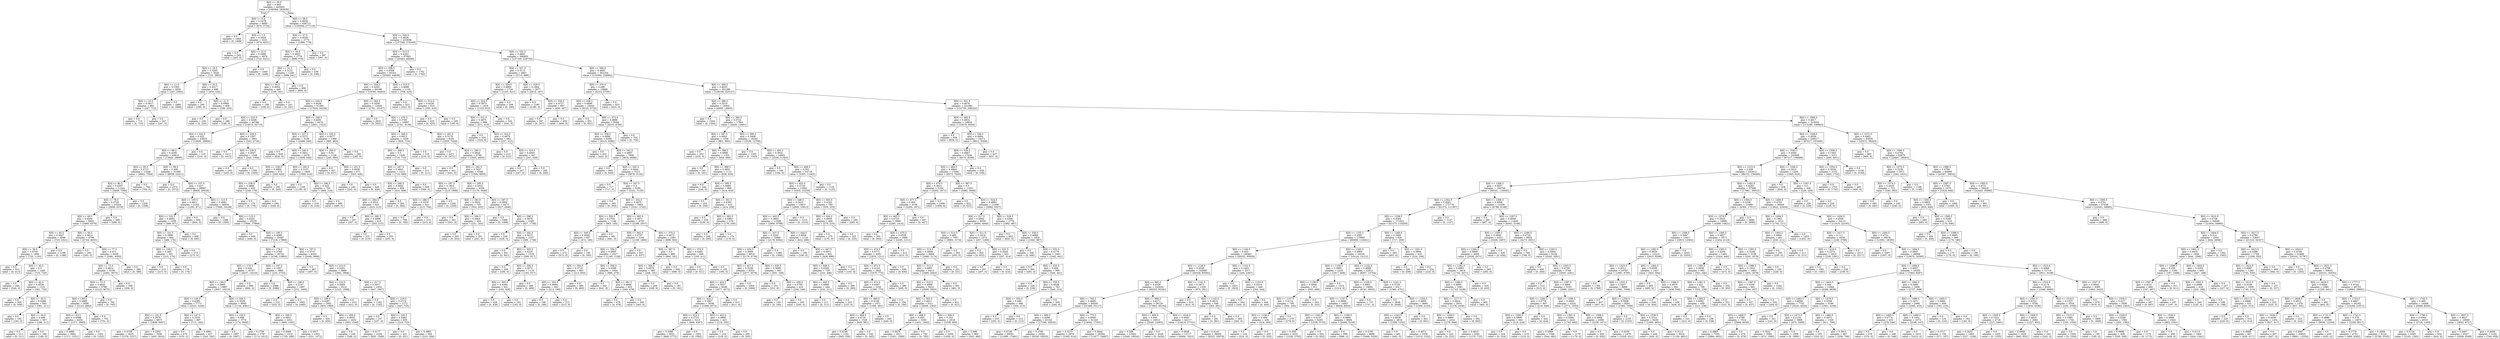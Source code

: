 digraph Tree {
node [shape=box] ;
0 [label="X[0] <= 29.5\ngini = 0.462\nsamples = 443403\nvalue = [160564, 282839]"] ;
1 [label="X[0] <= 6.5\ngini = 0.2479\nsamples = 6690\nvalue = [970, 5720]"] ;
0 -> 1 [labeldistance=2.5, labelangle=45, headlabel="True"] ;
2 [label="gini = 0.0\nsamples = 1469\nvalue = [0, 1469]"] ;
1 -> 2 ;
3 [label="X[0] <= 7.5\ngini = 0.3025\nsamples = 5221\nvalue = [970, 4251]"] ;
1 -> 3 ;
4 [label="gini = 0.0\nsamples = 245\nvalue = [245, 0]"] ;
3 -> 4 ;
5 [label="X[0] <= 22.5\ngini = 0.2489\nsamples = 4976\nvalue = [725, 4251]"] ;
3 -> 5 ;
6 [label="X[0] <= 19.5\ngini = 0.3265\nsamples = 3528\nvalue = [725, 2803]"] ;
5 -> 6 ;
7 [label="X[0] <= 11.5\ngini = 0.1593\nsamples = 2830\nvalue = [247, 2583]"] ;
6 -> 7 ;
8 [label="X[0] <= 10.5\ngini = 0.3817\nsamples = 962\nvalue = [247, 715]"] ;
7 -> 8 ;
9 [label="gini = 0.0\nsamples = 715\nvalue = [0, 715]"] ;
8 -> 9 ;
10 [label="gini = 0.0\nsamples = 247\nvalue = [247, 0]"] ;
8 -> 10 ;
11 [label="gini = 0.0\nsamples = 1868\nvalue = [0, 1868]"] ;
7 -> 11 ;
12 [label="X[0] <= 20.5\ngini = 0.4317\nsamples = 698\nvalue = [478, 220]"] ;
6 -> 12 ;
13 [label="gini = 0.0\nsamples = 290\nvalue = [290, 0]"] ;
12 -> 13 ;
14 [label="X[0] <= 21.5\ngini = 0.4969\nsamples = 408\nvalue = [188, 220]"] ;
12 -> 14 ;
15 [label="gini = 0.0\nsamples = 220\nvalue = [0, 220]"] ;
14 -> 15 ;
16 [label="gini = 0.0\nsamples = 188\nvalue = [188, 0]"] ;
14 -> 16 ;
17 [label="gini = 0.0\nsamples = 1448\nvalue = [0, 1448]"] ;
5 -> 17 ;
18 [label="X[0] <= 38.5\ngini = 0.4638\nsamples = 436713\nvalue = [159594, 277119]"] ;
0 -> 18 [labeldistance=2.5, labelangle=-45, headlabel="False"] ;
19 [label="X[0] <= 37.5\ngini = 0.4038\nsamples = 2775\nvalue = [1996, 779]"] ;
18 -> 19 ;
20 [label="X[0] <= 35.5\ngini = 0.4923\nsamples = 1778\nvalue = [999, 779]"] ;
19 -> 20 ;
21 [label="X[0] <= 31.5\ngini = 0.3132\nsamples = 1240\nvalue = [999, 241]"] ;
20 -> 21 ;
22 [label="X[0] <= 30.5\ngini = 0.4954\nsamples = 440\nvalue = [199, 241]"] ;
21 -> 22 ;
23 [label="gini = 0.0\nsamples = 199\nvalue = [199, 0]"] ;
22 -> 23 ;
24 [label="gini = 0.0\nsamples = 241\nvalue = [0, 241]"] ;
22 -> 24 ;
25 [label="gini = 0.0\nsamples = 800\nvalue = [800, 0]"] ;
21 -> 25 ;
26 [label="gini = 0.0\nsamples = 538\nvalue = [0, 538]"] ;
20 -> 26 ;
27 [label="gini = 0.0\nsamples = 997\nvalue = [997, 0]"] ;
19 -> 27 ;
28 [label="X[0] <= 320.5\ngini = 0.4626\nsamples = 433938\nvalue = [157598, 276340]"] ;
18 -> 28 ;
29 [label="X[0] <= 313.5\ngini = 0.4243\nsamples = 67083\nvalue = [20493, 46590]"] ;
28 -> 29 ;
30 [label="X[0] <= 308.5\ngini = 0.4306\nsamples = 65321\nvalue = [20493, 44828]"] ;
29 -> 30 ;
31 [label="X[0] <= 254.5\ngini = 0.4265\nsamples = 64188\nvalue = [19785, 44403]"] ;
30 -> 31 ;
32 [label="X[0] <= 234.5\ngini = 0.4436\nsamples = 51260\nvalue = [17024, 34236]"] ;
31 -> 32 ;
33 [label="X[0] <= 223.5\ngini = 0.4206\nsamples = 46786\nvalue = [14073, 32713]"] ;
32 -> 33 ;
34 [label="X[0] <= 222.5\ngini = 0.432\nsamples = 43825\nvalue = [13830, 29995]"] ;
33 -> 34 ;
35 [label="X[0] <= 88.5\ngini = 0.4295\nsamples = 43615\nvalue = [13620, 29995]"] ;
34 -> 35 ;
36 [label="X[0] <= 85.5\ngini = 0.4715\nsamples = 12246\nvalue = [4662, 7584]"] ;
35 -> 36 ;
37 [label="X[0] <= 80.5\ngini = 0.4507\nsamples = 11542\nvalue = [3958, 7584]"] ;
36 -> 37 ;
38 [label="X[0] <= 78.5\ngini = 0.4726\nsamples = 10334\nvalue = [3958, 6376]"] ;
37 -> 38 ;
39 [label="X[0] <= 49.5\ngini = 0.4564\nsamples = 9845\nvalue = [3469, 6376]"] ;
38 -> 39 ;
40 [label="X[0] <= 45.5\ngini = 0.3627\nsamples = 3046\nvalue = [725, 2321]"] ;
39 -> 40 ;
41 [label="X[0] <= 39.5\ngini = 0.4759\nsamples = 1858\nvalue = [725, 1133]"] ;
40 -> 41 ;
42 [label="gini = 0.0\nsamples = 413\nvalue = [0, 413]"] ;
41 -> 42 ;
43 [label="X[0] <= 40.5\ngini = 0.5\nsamples = 1445\nvalue = [725, 720]"] ;
41 -> 43 ;
44 [label="gini = 0.0\nsamples = 344\nvalue = [344, 0]"] ;
43 -> 44 ;
45 [label="X[0] <= 42.5\ngini = 0.4526\nsamples = 1101\nvalue = [381, 720]"] ;
43 -> 45 ;
46 [label="gini = 0.0\nsamples = 509\nvalue = [0, 509]"] ;
45 -> 46 ;
47 [label="X[0] <= 43.5\ngini = 0.4588\nsamples = 592\nvalue = [381, 211]"] ;
45 -> 47 ;
48 [label="gini = 0.0\nsamples = 195\nvalue = [195, 0]"] ;
47 -> 48 ;
49 [label="X[0] <= 44.5\ngini = 0.498\nsamples = 397\nvalue = [186, 211]"] ;
47 -> 49 ;
50 [label="gini = 0.0\nsamples = 211\nvalue = [0, 211]"] ;
49 -> 50 ;
51 [label="gini = 0.0\nsamples = 186\nvalue = [186, 0]"] ;
49 -> 51 ;
52 [label="gini = 0.0\nsamples = 1188\nvalue = [0, 1188]"] ;
40 -> 52 ;
53 [label="X[0] <= 50.5\ngini = 0.4814\nsamples = 6799\nvalue = [2744, 4055]"] ;
39 -> 53 ;
54 [label="gini = 0.0\nsamples = 263\nvalue = [263, 0]"] ;
53 -> 54 ;
55 [label="X[0] <= 77.5\ngini = 0.471\nsamples = 6536\nvalue = [2481, 4055]"] ;
53 -> 55 ;
56 [label="X[0] <= 75.5\ngini = 0.4812\nsamples = 6156\nvalue = [2481, 3675]"] ;
55 -> 56 ;
57 [label="X[0] <= 72.5\ngini = 0.4642\nsamples = 5798\nvalue = [2123, 3675]"] ;
56 -> 57 ;
58 [label="X[0] <= 69.5\ngini = 0.4885\nsamples = 5006\nvalue = [2123, 2883]"] ;
57 -> 58 ;
59 [label="X[0] <= 63.5\ngini = 0.4368\nsamples = 4254\nvalue = [1371, 2883]"] ;
58 -> 59 ;
60 [label="gini = 0.4985\nsamples = 2902\nvalue = [1371, 1531]"] ;
59 -> 60 ;
61 [label="gini = 0.0\nsamples = 1352\nvalue = [0, 1352]"] ;
59 -> 61 ;
62 [label="gini = 0.0\nsamples = 752\nvalue = [752, 0]"] ;
58 -> 62 ;
63 [label="gini = 0.0\nsamples = 792\nvalue = [0, 792]"] ;
57 -> 63 ;
64 [label="gini = 0.0\nsamples = 358\nvalue = [358, 0]"] ;
56 -> 64 ;
65 [label="gini = 0.0\nsamples = 380\nvalue = [0, 380]"] ;
55 -> 65 ;
66 [label="gini = 0.0\nsamples = 489\nvalue = [489, 0]"] ;
38 -> 66 ;
67 [label="gini = 0.0\nsamples = 1208\nvalue = [0, 1208]"] ;
37 -> 67 ;
68 [label="gini = 0.0\nsamples = 704\nvalue = [704, 0]"] ;
36 -> 68 ;
69 [label="X[0] <= 99.5\ngini = 0.408\nsamples = 31369\nvalue = [8958, 22411]"] ;
35 -> 69 ;
70 [label="gini = 0.0\nsamples = 2372\nvalue = [0, 2372]"] ;
69 -> 70 ;
71 [label="X[0] <= 107.5\ngini = 0.427\nsamples = 28997\nvalue = [8958, 20039]"] ;
69 -> 71 ;
72 [label="X[0] <= 105.5\ngini = 0.4811\nsamples = 2163\nvalue = [1292, 871]"] ;
71 -> 72 ;
73 [label="X[0] <= 102.5\ngini = 0.4603\nsamples = 1359\nvalue = [488, 871]"] ;
72 -> 73 ;
74 [label="X[0] <= 101.5\ngini = 0.3896\nsamples = 664\nvalue = [488, 176]"] ;
73 -> 74 ;
75 [label="X[0] <= 100.5\ngini = 0.495\nsamples = 391\nvalue = [215, 176]"] ;
74 -> 75 ;
76 [label="gini = 0.0\nsamples = 215\nvalue = [215, 0]"] ;
75 -> 76 ;
77 [label="gini = 0.0\nsamples = 176\nvalue = [0, 176]"] ;
75 -> 77 ;
78 [label="gini = 0.0\nsamples = 273\nvalue = [273, 0]"] ;
74 -> 78 ;
79 [label="gini = 0.0\nsamples = 695\nvalue = [0, 695]"] ;
73 -> 79 ;
80 [label="gini = 0.0\nsamples = 804\nvalue = [804, 0]"] ;
72 -> 80 ;
81 [label="X[0] <= 113.5\ngini = 0.4081\nsamples = 26834\nvalue = [7666, 19168]"] ;
71 -> 81 ;
82 [label="gini = 0.0\nsamples = 1299\nvalue = [0, 1299]"] ;
81 -> 82 ;
83 [label="X[0] <= 115.5\ngini = 0.4202\nsamples = 25535\nvalue = [7666, 17869]"] ;
81 -> 83 ;
84 [label="gini = 0.0\nsamples = 448\nvalue = [448, 0]"] ;
83 -> 84 ;
85 [label="X[0] <= 195.5\ngini = 0.4099\nsamples = 25087\nvalue = [7218, 17869]"] ;
83 -> 85 ;
86 [label="X[0] <= 178.5\ngini = 0.3795\nsamples = 18732\nvalue = [4769, 13963]"] ;
85 -> 86 ;
87 [label="X[0] <= 175.5\ngini = 0.426\nsamples = 14747\nvalue = [4537, 10210]"] ;
86 -> 87 ;
88 [label="X[0] <= 149.5\ngini = 0.3883\nsamples = 13867\nvalue = [3657, 10210]"] ;
87 -> 88 ;
89 [label="X[0] <= 145.5\ngini = 0.4385\nsamples = 7772\nvalue = [2523, 5249]"] ;
88 -> 89 ;
90 [label="X[0] <= 131.5\ngini = 0.3876\nsamples = 6875\nvalue = [1808, 5067]"] ;
89 -> 90 ;
91 [label="gini = 0.4708\nsamples = 3635\nvalue = [1378, 2257]"] ;
90 -> 91 ;
92 [label="gini = 0.2302\nsamples = 3240\nvalue = [430, 2810]"] ;
90 -> 92 ;
93 [label="X[0] <= 147.5\ngini = 0.3235\nsamples = 897\nvalue = [715, 182]"] ;
89 -> 93 ;
94 [label="gini = 0.0\nsamples = 470\nvalue = [470, 0]"] ;
93 -> 94 ;
95 [label="gini = 0.4891\nsamples = 427\nvalue = [245, 182]"] ;
93 -> 95 ;
96 [label="X[0] <= 166.5\ngini = 0.3029\nsamples = 6095\nvalue = [1134, 4961]"] ;
88 -> 96 ;
97 [label="X[0] <= 158.5\ngini = 0.088\nsamples = 3774\nvalue = [174, 3600]"] ;
96 -> 97 ;
98 [label="gini = 0.0\nsamples = 1987\nvalue = [0, 1987]"] ;
97 -> 98 ;
99 [label="gini = 0.1758\nsamples = 1787\nvalue = [174, 1613]"] ;
97 -> 99 ;
100 [label="X[0] <= 169.5\ngini = 0.4851\nsamples = 2321\nvalue = [960, 1361]"] ;
96 -> 100 ;
101 [label="gini = 0.4066\nsamples = 1018\nvalue = [729, 289]"] ;
100 -> 101 ;
102 [label="gini = 0.2917\nsamples = 1303\nvalue = [231, 1072]"] ;
100 -> 102 ;
103 [label="gini = 0.0\nsamples = 880\nvalue = [880, 0]"] ;
87 -> 103 ;
104 [label="X[0] <= 187.5\ngini = 0.1097\nsamples = 3985\nvalue = [232, 3753]"] ;
86 -> 104 ;
105 [label="gini = 0.0\nsamples = 2088\nvalue = [0, 2088]"] ;
104 -> 105 ;
106 [label="X[0] <= 188.5\ngini = 0.2147\nsamples = 1897\nvalue = [232, 1665]"] ;
104 -> 106 ;
107 [label="gini = 0.0\nsamples = 232\nvalue = [232, 0]"] ;
106 -> 107 ;
108 [label="gini = 0.0\nsamples = 1665\nvalue = [0, 1665]"] ;
106 -> 108 ;
109 [label="X[0] <= 197.5\ngini = 0.4737\nsamples = 6355\nvalue = [2449, 3906]"] ;
85 -> 109 ;
110 [label="gini = 0.0\nsamples = 487\nvalue = [487, 0]"] ;
109 -> 110 ;
111 [label="X[0] <= 213.5\ngini = 0.4451\nsamples = 5868\nvalue = [1962, 3906]"] ;
109 -> 111 ;
112 [label="X[0] <= 210.5\ngini = 0.4905\nsamples = 3514\nvalue = [1515, 1999]"] ;
111 -> 112 ;
113 [label="X[0] <= 199.5\ngini = 0.4287\nsamples = 2902\nvalue = [903, 1999]"] ;
112 -> 113 ;
114 [label="gini = 0.0\nsamples = 450\nvalue = [0, 450]"] ;
113 -> 114 ;
115 [label="X[0] <= 200.5\ngini = 0.4653\nsamples = 2452\nvalue = [903, 1549]"] ;
113 -> 115 ;
116 [label="gini = 0.0\nsamples = 248\nvalue = [248, 0]"] ;
115 -> 116 ;
117 [label="gini = 0.4177\nsamples = 2204\nvalue = [655, 1549]"] ;
115 -> 117 ;
118 [label="gini = 0.0\nsamples = 612\nvalue = [612, 0]"] ;
112 -> 118 ;
119 [label="X[0] <= 217.5\ngini = 0.3077\nsamples = 2354\nvalue = [447, 1907]"] ;
111 -> 119 ;
120 [label="gini = 0.0\nsamples = 1182\nvalue = [0, 1182]"] ;
119 -> 120 ;
121 [label="X[0] <= 218.5\ngini = 0.4719\nsamples = 1172\nvalue = [447, 725]"] ;
119 -> 121 ;
122 [label="gini = 0.0\nsamples = 237\nvalue = [237, 0]"] ;
121 -> 122 ;
123 [label="X[0] <= 220.5\ngini = 0.3483\nsamples = 935\nvalue = [210, 725]"] ;
121 -> 123 ;
124 [label="gini = 0.0\nsamples = 431\nvalue = [0, 431]"] ;
123 -> 124 ;
125 [label="gini = 0.4861\nsamples = 504\nvalue = [210, 294]"] ;
123 -> 125 ;
126 [label="gini = 0.0\nsamples = 210\nvalue = [210, 0]"] ;
34 -> 126 ;
127 [label="X[0] <= 229.5\ngini = 0.1507\nsamples = 2961\nvalue = [243, 2718]"] ;
33 -> 127 ;
128 [label="gini = 0.0\nsamples = 1413\nvalue = [0, 1413]"] ;
127 -> 128 ;
129 [label="X[0] <= 230.5\ngini = 0.2647\nsamples = 1548\nvalue = [243, 1305]"] ;
127 -> 129 ;
130 [label="gini = 0.0\nsamples = 243\nvalue = [243, 0]"] ;
129 -> 130 ;
131 [label="gini = 0.0\nsamples = 1305\nvalue = [0, 1305]"] ;
129 -> 131 ;
132 [label="X[0] <= 248.5\ngini = 0.4491\nsamples = 4474\nvalue = [2951, 1523]"] ;
32 -> 132 ;
133 [label="X[0] <= 237.5\ngini = 0.3272\nsamples = 3106\nvalue = [2466, 640]"] ;
132 -> 133 ;
134 [label="gini = 0.0\nsamples = 628\nvalue = [628, 0]"] ;
133 -> 134 ;
135 [label="X[0] <= 240.5\ngini = 0.3831\nsamples = 2478\nvalue = [1838, 640]"] ;
133 -> 135 ;
136 [label="X[0] <= 239.5\ngini = 0.4662\nsamples = 673\nvalue = [249, 424]"] ;
135 -> 136 ;
137 [label="X[0] <= 238.5\ngini = 0.4866\nsamples = 428\nvalue = [249, 179]"] ;
136 -> 137 ;
138 [label="gini = 0.0\nsamples = 179\nvalue = [0, 179]"] ;
137 -> 138 ;
139 [label="gini = 0.0\nsamples = 249\nvalue = [249, 0]"] ;
137 -> 139 ;
140 [label="gini = 0.0\nsamples = 245\nvalue = [0, 245]"] ;
136 -> 140 ;
141 [label="X[0] <= 245.5\ngini = 0.2107\nsamples = 1805\nvalue = [1589, 216]"] ;
135 -> 141 ;
142 [label="gini = 0.0\nsamples = 1100\nvalue = [1100, 0]"] ;
141 -> 142 ;
143 [label="X[0] <= 246.5\ngini = 0.425\nsamples = 705\nvalue = [489, 216]"] ;
141 -> 143 ;
144 [label="gini = 0.0\nsamples = 216\nvalue = [0, 216]"] ;
143 -> 144 ;
145 [label="gini = 0.0\nsamples = 489\nvalue = [489, 0]"] ;
143 -> 145 ;
146 [label="X[0] <= 253.5\ngini = 0.4577\nsamples = 1368\nvalue = [485, 883]"] ;
132 -> 146 ;
147 [label="X[0] <= 250.5\ngini = 0.34\nsamples = 1128\nvalue = [245, 883]"] ;
146 -> 147 ;
148 [label="gini = 0.0\nsamples = 457\nvalue = [0, 457]"] ;
147 -> 148 ;
149 [label="X[0] <= 251.5\ngini = 0.4636\nsamples = 671\nvalue = [245, 426]"] ;
147 -> 149 ;
150 [label="gini = 0.0\nsamples = 245\nvalue = [245, 0]"] ;
149 -> 150 ;
151 [label="gini = 0.0\nsamples = 426\nvalue = [0, 426]"] ;
149 -> 151 ;
152 [label="gini = 0.0\nsamples = 240\nvalue = [240, 0]"] ;
146 -> 152 ;
153 [label="X[0] <= 263.5\ngini = 0.3359\nsamples = 12928\nvalue = [2761, 10167]"] ;
31 -> 153 ;
154 [label="gini = 0.0\nsamples = 2031\nvalue = [0, 2031]"] ;
153 -> 154 ;
155 [label="X[0] <= 270.5\ngini = 0.3783\nsamples = 10897\nvalue = [2761, 8136]"] ;
153 -> 155 ;
156 [label="X[0] <= 269.5\ngini = 0.4913\nsamples = 1636\nvalue = [926, 710]"] ;
155 -> 156 ;
157 [label="X[0] <= 268.5\ngini = 0.5\nsamples = 1426\nvalue = [716, 710]"] ;
156 -> 157 ;
158 [label="X[0] <= 267.5\ngini = 0.4841\nsamples = 1215\nvalue = [716, 499]"] ;
157 -> 158 ;
159 [label="X[0] <= 266.5\ngini = 0.4952\nsamples = 909\nvalue = [410, 499]"] ;
158 -> 159 ;
160 [label="X[0] <= 264.5\ngini = 0.4513\nsamples = 625\nvalue = [410, 215]"] ;
159 -> 160 ;
161 [label="gini = 0.0\nsamples = 207\nvalue = [207, 0]"] ;
160 -> 161 ;
162 [label="X[0] <= 265.5\ngini = 0.4996\nsamples = 418\nvalue = [203, 215]"] ;
160 -> 162 ;
163 [label="gini = 0.0\nsamples = 215\nvalue = [0, 215]"] ;
162 -> 163 ;
164 [label="gini = 0.0\nsamples = 203\nvalue = [203, 0]"] ;
162 -> 164 ;
165 [label="gini = 0.0\nsamples = 284\nvalue = [0, 284]"] ;
159 -> 165 ;
166 [label="gini = 0.0\nsamples = 306\nvalue = [306, 0]"] ;
158 -> 166 ;
167 [label="gini = 0.0\nsamples = 211\nvalue = [0, 211]"] ;
157 -> 167 ;
168 [label="gini = 0.0\nsamples = 210\nvalue = [210, 0]"] ;
156 -> 168 ;
169 [label="X[0] <= 281.5\ngini = 0.3178\nsamples = 9261\nvalue = [1835, 7426]"] ;
155 -> 169 ;
170 [label="gini = 0.0\nsamples = 2471\nvalue = [0, 2471]"] ;
169 -> 170 ;
171 [label="X[0] <= 283.5\ngini = 0.3944\nsamples = 6790\nvalue = [1835, 4955]"] ;
169 -> 171 ;
172 [label="gini = 0.0\nsamples = 441\nvalue = [441, 0]"] ;
171 -> 172 ;
173 [label="X[0] <= 292.5\ngini = 0.3427\nsamples = 6349\nvalue = [1394, 4955]"] ;
171 -> 173 ;
174 [label="X[0] <= 287.5\ngini = 0.1822\nsamples = 2121\nvalue = [215, 1906]"] ;
173 -> 174 ;
175 [label="X[0] <= 286.5\ngini = 0.3579\nsamples = 921\nvalue = [215, 706]"] ;
174 -> 175 ;
176 [label="gini = 0.0\nsamples = 706\nvalue = [0, 706]"] ;
175 -> 176 ;
177 [label="gini = 0.0\nsamples = 215\nvalue = [215, 0]"] ;
175 -> 177 ;
178 [label="gini = 0.0\nsamples = 1200\nvalue = [0, 1200]"] ;
174 -> 178 ;
179 [label="X[0] <= 295.5\ngini = 0.4022\nsamples = 4228\nvalue = [1179, 3049]"] ;
173 -> 179 ;
180 [label="X[0] <= 293.5\ngini = 0.3932\nsamples = 755\nvalue = [552, 203]"] ;
179 -> 180 ;
181 [label="gini = 0.0\nsamples = 301\nvalue = [301, 0]"] ;
180 -> 181 ;
182 [label="X[0] <= 294.5\ngini = 0.4944\nsamples = 454\nvalue = [251, 203]"] ;
180 -> 182 ;
183 [label="gini = 0.0\nsamples = 203\nvalue = [0, 203]"] ;
182 -> 183 ;
184 [label="gini = 0.0\nsamples = 251\nvalue = [251, 0]"] ;
182 -> 184 ;
185 [label="X[0] <= 297.5\ngini = 0.2959\nsamples = 3473\nvalue = [627, 2846]"] ;
179 -> 185 ;
186 [label="gini = 0.0\nsamples = 1088\nvalue = [0, 1088]"] ;
185 -> 186 ;
187 [label="X[0] <= 298.5\ngini = 0.3876\nsamples = 2385\nvalue = [627, 1758]"] ;
185 -> 187 ;
188 [label="gini = 0.0\nsamples = 228\nvalue = [228, 0]"] ;
187 -> 188 ;
189 [label="X[0] <= 302.5\ngini = 0.3015\nsamples = 2157\nvalue = [399, 1758]"] ;
187 -> 189 ;
190 [label="gini = 0.0\nsamples = 841\nvalue = [0, 841]"] ;
189 -> 190 ;
191 [label="X[0] <= 303.5\ngini = 0.4225\nsamples = 1316\nvalue = [399, 917]"] ;
189 -> 191 ;
192 [label="gini = 0.0\nsamples = 206\nvalue = [206, 0]"] ;
191 -> 192 ;
193 [label="X[0] <= 306.5\ngini = 0.2873\nsamples = 1110\nvalue = [193, 917]"] ;
191 -> 193 ;
194 [label="X[0] <= 305.5\ngini = 0.4284\nsamples = 621\nvalue = [193, 428]"] ;
193 -> 194 ;
195 [label="gini = 0.0\nsamples = 428\nvalue = [0, 428]"] ;
194 -> 195 ;
196 [label="gini = 0.0\nsamples = 193\nvalue = [193, 0]"] ;
194 -> 196 ;
197 [label="gini = 0.0\nsamples = 489\nvalue = [0, 489]"] ;
193 -> 197 ;
198 [label="X[0] <= 310.5\ngini = 0.4688\nsamples = 1133\nvalue = [708, 425]"] ;
30 -> 198 ;
199 [label="gini = 0.0\nsamples = 523\nvalue = [523, 0]"] ;
198 -> 199 ;
200 [label="X[0] <= 312.5\ngini = 0.4226\nsamples = 610\nvalue = [185, 425]"] ;
198 -> 200 ;
201 [label="gini = 0.0\nsamples = 425\nvalue = [0, 425]"] ;
200 -> 201 ;
202 [label="gini = 0.0\nsamples = 185\nvalue = [185, 0]"] ;
200 -> 202 ;
203 [label="gini = 0.0\nsamples = 1762\nvalue = [0, 1762]"] ;
29 -> 203 ;
204 [label="X[0] <= 332.5\ngini = 0.4681\nsamples = 366855\nvalue = [137105, 229750]"] ;
28 -> 204 ;
205 [label="X[0] <= 327.5\ngini = 0.3115\nsamples = 4601\nvalue = [3713, 888]"] ;
204 -> 205 ;
206 [label="X[0] <= 326.5\ngini = 0.4609\nsamples = 1724\nvalue = [1103, 621]"] ;
205 -> 206 ;
207 [label="X[0] <= 324.5\ngini = 0.3973\nsamples = 1518\nvalue = [1103, 415]"] ;
206 -> 207 ;
208 [label="X[0] <= 321.5\ngini = 0.4875\nsamples = 986\nvalue = [571, 415]"] ;
207 -> 208 ;
209 [label="gini = 0.0\nsamples = 324\nvalue = [324, 0]"] ;
208 -> 209 ;
210 [label="X[0] <= 322.5\ngini = 0.4678\nsamples = 662\nvalue = [247, 415]"] ;
208 -> 210 ;
211 [label="gini = 0.0\nsamples = 215\nvalue = [0, 215]"] ;
210 -> 211 ;
212 [label="X[0] <= 323.5\ngini = 0.4945\nsamples = 447\nvalue = [247, 200]"] ;
210 -> 212 ;
213 [label="gini = 0.0\nsamples = 247\nvalue = [247, 0]"] ;
212 -> 213 ;
214 [label="gini = 0.0\nsamples = 200\nvalue = [0, 200]"] ;
212 -> 214 ;
215 [label="gini = 0.0\nsamples = 532\nvalue = [532, 0]"] ;
207 -> 215 ;
216 [label="gini = 0.0\nsamples = 206\nvalue = [0, 206]"] ;
206 -> 216 ;
217 [label="X[0] <= 329.5\ngini = 0.1684\nsamples = 2877\nvalue = [2610, 267]"] ;
205 -> 217 ;
218 [label="gini = 0.0\nsamples = 2180\nvalue = [2180, 0]"] ;
217 -> 218 ;
219 [label="X[0] <= 330.5\ngini = 0.4727\nsamples = 697\nvalue = [430, 267]"] ;
217 -> 219 ;
220 [label="gini = 0.0\nsamples = 267\nvalue = [0, 267]"] ;
219 -> 220 ;
221 [label="gini = 0.0\nsamples = 430\nvalue = [430, 0]"] ;
219 -> 221 ;
222 [label="X[0] <= 380.5\ngini = 0.4653\nsamples = 362254\nvalue = [133392, 228862]"] ;
204 -> 222 ;
223 [label="X[0] <= 376.5\ngini = 0.499\nsamples = 10968\nvalue = [5233, 5735]"] ;
222 -> 223 ;
224 [label="X[0] <= 336.5\ngini = 0.4899\nsamples = 10045\nvalue = [4310, 5735]"] ;
223 -> 224 ;
225 [label="gini = 0.0\nsamples = 951\nvalue = [0, 951]"] ;
224 -> 225 ;
226 [label="X[0] <= 373.5\ngini = 0.4986\nsamples = 9094\nvalue = [4310, 4784]"] ;
224 -> 226 ;
227 [label="X[0] <= 338.5\ngini = 0.4996\nsamples = 8390\nvalue = [4310, 4080]"] ;
226 -> 227 ;
228 [label="gini = 0.0\nsamples = 432\nvalue = [432, 0]"] ;
227 -> 228 ;
229 [label="X[0] <= 342.5\ngini = 0.4997\nsamples = 7958\nvalue = [3878, 4080]"] ;
227 -> 229 ;
230 [label="gini = 0.0\nsamples = 945\nvalue = [0, 945]"] ;
229 -> 230 ;
231 [label="X[0] <= 345.5\ngini = 0.4944\nsamples = 7013\nvalue = [3878, 3135]"] ;
229 -> 231 ;
232 [label="gini = 0.0\nsamples = 717\nvalue = [717, 0]"] ;
231 -> 232 ;
233 [label="X[0] <= 347.5\ngini = 0.5\nsamples = 6296\nvalue = [3161, 3135]"] ;
231 -> 233 ;
234 [label="gini = 0.0\nsamples = 393\nvalue = [0, 393]"] ;
233 -> 234 ;
235 [label="X[0] <= 352.5\ngini = 0.4975\nsamples = 5903\nvalue = [3161, 2742]"] ;
233 -> 235 ;
236 [label="X[0] <= 350.5\ngini = 0.2704\nsamples = 1148\nvalue = [963, 185]"] ;
235 -> 236 ;
237 [label="X[0] <= 349.5\ngini = 0.4046\nsamples = 657\nvalue = [472, 185]"] ;
236 -> 237 ;
238 [label="gini = 0.0\nsamples = 472\nvalue = [472, 0]"] ;
237 -> 238 ;
239 [label="gini = 0.0\nsamples = 185\nvalue = [0, 185]"] ;
237 -> 239 ;
240 [label="gini = 0.0\nsamples = 491\nvalue = [491, 0]"] ;
236 -> 240 ;
241 [label="X[0] <= 365.5\ngini = 0.4971\nsamples = 4755\nvalue = [2198, 2557]"] ;
235 -> 241 ;
242 [label="X[0] <= 362.5\ngini = 0.4707\nsamples = 3164\nvalue = [1199, 1965]"] ;
241 -> 242 ;
243 [label="X[0] <= 356.5\ngini = 0.4995\nsamples = 2327\nvalue = [1199, 1128]"] ;
242 -> 243 ;
244 [label="X[0] <= 354.5\ngini = 0.3718\nsamples = 863\nvalue = [213, 650]"] ;
243 -> 244 ;
245 [label="X[0] <= 353.5\ngini = 0.4984\nsamples = 403\nvalue = [213, 190]"] ;
244 -> 245 ;
246 [label="gini = 0.0\nsamples = 190\nvalue = [0, 190]"] ;
245 -> 246 ;
247 [label="gini = 0.0\nsamples = 213\nvalue = [213, 0]"] ;
245 -> 247 ;
248 [label="gini = 0.0\nsamples = 460\nvalue = [0, 460]"] ;
244 -> 248 ;
249 [label="X[0] <= 359.5\ngini = 0.4398\nsamples = 1464\nvalue = [986, 478]"] ;
243 -> 249 ;
250 [label="gini = 0.0\nsamples = 641\nvalue = [641, 0]"] ;
249 -> 250 ;
251 [label="X[0] <= 361.5\ngini = 0.4869\nsamples = 823\nvalue = [345, 478]"] ;
249 -> 251 ;
252 [label="gini = 0.0\nsamples = 478\nvalue = [0, 478]"] ;
251 -> 252 ;
253 [label="gini = 0.0\nsamples = 345\nvalue = [345, 0]"] ;
251 -> 253 ;
254 [label="gini = 0.0\nsamples = 837\nvalue = [0, 837]"] ;
242 -> 254 ;
255 [label="X[0] <= 370.5\ngini = 0.4673\nsamples = 1591\nvalue = [999, 592]"] ;
241 -> 255 ;
256 [label="X[0] <= 367.5\ngini = 0.3\nsamples = 985\nvalue = [804, 181]"] ;
255 -> 256 ;
257 [label="X[0] <= 366.5\ngini = 0.4976\nsamples = 389\nvalue = [208, 181]"] ;
256 -> 257 ;
258 [label="gini = 0.0\nsamples = 208\nvalue = [208, 0]"] ;
257 -> 258 ;
259 [label="gini = 0.0\nsamples = 181\nvalue = [0, 181]"] ;
257 -> 259 ;
260 [label="gini = 0.0\nsamples = 596\nvalue = [596, 0]"] ;
256 -> 260 ;
261 [label="X[0] <= 372.5\ngini = 0.4365\nsamples = 606\nvalue = [195, 411]"] ;
255 -> 261 ;
262 [label="gini = 0.0\nsamples = 411\nvalue = [0, 411]"] ;
261 -> 262 ;
263 [label="gini = 0.0\nsamples = 195\nvalue = [195, 0]"] ;
261 -> 263 ;
264 [label="gini = 0.0\nsamples = 704\nvalue = [0, 704]"] ;
226 -> 264 ;
265 [label="gini = 0.0\nsamples = 923\nvalue = [923, 0]"] ;
223 -> 265 ;
266 [label="X[0] <= 460.5\ngini = 0.4635\nsamples = 351286\nvalue = [128159, 223127]"] ;
222 -> 266 ;
267 [label="X[0] <= 386.5\ngini = 0.3519\nsamples = 19305\nvalue = [4400, 14905]"] ;
266 -> 267 ;
268 [label="gini = 0.0\nsamples = 1504\nvalue = [0, 1504]"] ;
267 -> 268 ;
269 [label="X[0] <= 393.5\ngini = 0.3722\nsamples = 17801\nvalue = [4400, 13401]"] ;
267 -> 269 ;
270 [label="X[0] <= 387.5\ngini = 0.4943\nsamples = 1556\nvalue = [861, 695]"] ;
269 -> 270 ;
271 [label="gini = 0.0\nsamples = 203\nvalue = [203, 0]"] ;
270 -> 271 ;
272 [label="X[0] <= 388.5\ngini = 0.4996\nsamples = 1353\nvalue = [658, 695]"] ;
270 -> 272 ;
273 [label="gini = 0.0\nsamples = 241\nvalue = [0, 241]"] ;
272 -> 273 ;
274 [label="X[0] <= 389.5\ngini = 0.4832\nsamples = 1112\nvalue = [658, 454]"] ;
272 -> 274 ;
275 [label="gini = 0.0\nsamples = 244\nvalue = [244, 0]"] ;
274 -> 275 ;
276 [label="X[0] <= 390.5\ngini = 0.4989\nsamples = 868\nvalue = [414, 454]"] ;
274 -> 276 ;
277 [label="gini = 0.0\nsamples = 254\nvalue = [0, 254]"] ;
276 -> 277 ;
278 [label="X[0] <= 391.5\ngini = 0.4393\nsamples = 614\nvalue = [414, 200]"] ;
276 -> 278 ;
279 [label="gini = 0.0\nsamples = 236\nvalue = [236, 0]"] ;
278 -> 279 ;
280 [label="X[0] <= 392.5\ngini = 0.4983\nsamples = 378\nvalue = [178, 200]"] ;
278 -> 280 ;
281 [label="gini = 0.0\nsamples = 200\nvalue = [0, 200]"] ;
280 -> 281 ;
282 [label="gini = 0.0\nsamples = 178\nvalue = [178, 0]"] ;
280 -> 282 ;
283 [label="X[0] <= 399.5\ngini = 0.3408\nsamples = 16245\nvalue = [3539, 12706]"] ;
269 -> 283 ;
284 [label="gini = 0.0\nsamples = 1343\nvalue = [0, 1343]"] ;
283 -> 284 ;
285 [label="X[0] <= 400.5\ngini = 0.3622\nsamples = 14902\nvalue = [3539, 11363]"] ;
283 -> 285 ;
286 [label="gini = 0.0\nsamples = 184\nvalue = [184, 0]"] ;
285 -> 286 ;
287 [label="X[0] <= 456.5\ngini = 0.352\nsamples = 14718\nvalue = [3355, 11363]"] ;
285 -> 287 ;
288 [label="X[0] <= 453.5\ngini = 0.3718\nsamples = 13593\nvalue = [3355, 10238]"] ;
287 -> 288 ;
289 [label="X[0] <= 448.5\ngini = 0.3415\nsamples = 12813\nvalue = [2800, 10013]"] ;
288 -> 289 ;
290 [label="X[0] <= 443.5\ngini = 0.3663\nsamples = 11598\nvalue = [2800, 8798]"] ;
289 -> 290 ;
291 [label="X[0] <= 437.5\ngini = 0.3293\nsamples = 10480\nvalue = [2178, 8302]"] ;
290 -> 291 ;
292 [label="X[0] <= 434.5\ngini = 0.3693\nsamples = 8914\nvalue = [2178, 6736]"] ;
291 -> 292 ;
293 [label="X[0] <= 427.5\ngini = 0.3238\nsamples = 8253\nvalue = [1677, 6576]"] ;
292 -> 293 ;
294 [label="X[0] <= 424.5\ngini = 0.3927\nsamples = 6249\nvalue = [1677, 4572]"] ;
293 -> 294 ;
295 [label="X[0] <= 422.5\ngini = 0.3067\nsamples = 5638\nvalue = [1066, 4572]"] ;
294 -> 295 ;
296 [label="X[0] <= 415.5\ngini = 0.2723\nsamples = 5215\nvalue = [848, 4367]"] ;
295 -> 296 ;
297 [label="gini = 0.3586\nsamples = 3623\nvalue = [848, 2775]"] ;
296 -> 297 ;
298 [label="gini = 0.0\nsamples = 1592\nvalue = [0, 1592]"] ;
296 -> 298 ;
299 [label="X[0] <= 423.5\ngini = 0.4995\nsamples = 423\nvalue = [218, 205]"] ;
295 -> 299 ;
300 [label="gini = 0.0\nsamples = 218\nvalue = [218, 0]"] ;
299 -> 300 ;
301 [label="gini = 0.0\nsamples = 205\nvalue = [0, 205]"] ;
299 -> 301 ;
302 [label="gini = 0.0\nsamples = 611\nvalue = [611, 0]"] ;
294 -> 302 ;
303 [label="gini = 0.0\nsamples = 2004\nvalue = [0, 2004]"] ;
293 -> 303 ;
304 [label="X[0] <= 435.5\ngini = 0.3669\nsamples = 661\nvalue = [501, 160]"] ;
292 -> 304 ;
305 [label="gini = 0.0\nsamples = 251\nvalue = [251, 0]"] ;
304 -> 305 ;
306 [label="X[0] <= 436.5\ngini = 0.4759\nsamples = 410\nvalue = [250, 160]"] ;
304 -> 306 ;
307 [label="gini = 0.0\nsamples = 160\nvalue = [0, 160]"] ;
306 -> 307 ;
308 [label="gini = 0.0\nsamples = 250\nvalue = [250, 0]"] ;
306 -> 308 ;
309 [label="gini = 0.0\nsamples = 1566\nvalue = [0, 1566]"] ;
291 -> 309 ;
310 [label="X[0] <= 444.5\ngini = 0.4936\nsamples = 1118\nvalue = [622, 496]"] ;
290 -> 310 ;
311 [label="gini = 0.0\nsamples = 196\nvalue = [196, 0]"] ;
310 -> 311 ;
312 [label="X[0] <= 447.5\ngini = 0.4971\nsamples = 922\nvalue = [426, 496]"] ;
310 -> 312 ;
313 [label="X[0] <= 446.5\ngini = 0.4349\nsamples = 729\nvalue = [233, 496]"] ;
312 -> 313 ;
314 [label="X[0] <= 445.5\ngini = 0.4988\nsamples = 444\nvalue = [233, 211]"] ;
313 -> 314 ;
315 [label="gini = 0.0\nsamples = 211\nvalue = [0, 211]"] ;
314 -> 315 ;
316 [label="gini = 0.0\nsamples = 233\nvalue = [233, 0]"] ;
314 -> 316 ;
317 [label="gini = 0.0\nsamples = 285\nvalue = [0, 285]"] ;
313 -> 317 ;
318 [label="gini = 0.0\nsamples = 193\nvalue = [193, 0]"] ;
312 -> 318 ;
319 [label="gini = 0.0\nsamples = 1215\nvalue = [0, 1215]"] ;
289 -> 319 ;
320 [label="X[0] <= 455.5\ngini = 0.4105\nsamples = 780\nvalue = [555, 225]"] ;
288 -> 320 ;
321 [label="X[0] <= 454.5\ngini = 0.4959\nsamples = 495\nvalue = [270, 225]"] ;
320 -> 321 ;
322 [label="gini = 0.0\nsamples = 270\nvalue = [270, 0]"] ;
321 -> 322 ;
323 [label="gini = 0.0\nsamples = 225\nvalue = [0, 225]"] ;
321 -> 323 ;
324 [label="gini = 0.0\nsamples = 285\nvalue = [285, 0]"] ;
320 -> 324 ;
325 [label="gini = 0.0\nsamples = 1125\nvalue = [0, 1125]"] ;
287 -> 325 ;
326 [label="X[0] <= 541.5\ngini = 0.4676\nsamples = 331981\nvalue = [123759, 208222]"] ;
266 -> 326 ;
327 [label="X[0] <= 462.5\ngini = 0.4932\nsamples = 18929\nvalue = [10570, 8359]"] ;
326 -> 327 ;
328 [label="gini = 0.0\nsamples = 658\nvalue = [658, 0]"] ;
327 -> 328 ;
329 [label="X[0] <= 538.5\ngini = 0.4964\nsamples = 18271\nvalue = [9912, 8359]"] ;
327 -> 329 ;
330 [label="X[0] <= 536.5\ngini = 0.4987\nsamples = 17634\nvalue = [9275, 8359]"] ;
329 -> 330 ;
331 [label="X[0] <= 484.5\ngini = 0.4964\nsamples = 17095\nvalue = [9275, 7820]"] ;
330 -> 331 ;
332 [label="X[0] <= 479.5\ngini = 0.4621\nsamples = 5164\nvalue = [3293, 1871]"] ;
331 -> 332 ;
333 [label="X[0] <= 477.5\ngini = 0.495\nsamples = 4156\nvalue = [2285, 1871]"] ;
332 -> 333 ;
334 [label="X[0] <= 463.5\ngini = 0.4723\nsamples = 3699\nvalue = [2285, 1414]"] ;
333 -> 334 ;
335 [label="gini = 0.0\nsamples = 203\nvalue = [0, 203]"] ;
334 -> 335 ;
336 [label="X[0] <= 475.5\ngini = 0.4528\nsamples = 3496\nvalue = [2285, 1211]"] ;
334 -> 336 ;
337 [label="X[0] <= 474.5\ngini = 0.4771\nsamples = 3081\nvalue = [1870, 1211]"] ;
336 -> 337 ;
338 [label="X[0] <= 472.5\ngini = 0.4143\nsamples = 2645\nvalue = [1870, 775]"] ;
337 -> 338 ;
339 [label="X[0] <= 471.5\ngini = 0.4597\nsamples = 2165\nvalue = [1390, 775]"] ;
338 -> 339 ;
340 [label="X[0] <= 469.5\ngini = 0.4158\nsamples = 1971\nvalue = [1390, 581]"] ;
339 -> 340 ;
341 [label="X[0] <= 468.5\ngini = 0.4716\nsamples = 1526\nvalue = [945, 581]"] ;
340 -> 341 ;
342 [label="gini = 0.3198\nsamples = 1181\nvalue = [945, 236]"] ;
341 -> 342 ;
343 [label="gini = 0.0\nsamples = 345\nvalue = [0, 345]"] ;
341 -> 343 ;
344 [label="gini = 0.0\nsamples = 445\nvalue = [445, 0]"] ;
340 -> 344 ;
345 [label="gini = 0.0\nsamples = 194\nvalue = [0, 194]"] ;
339 -> 345 ;
346 [label="gini = 0.0\nsamples = 480\nvalue = [480, 0]"] ;
338 -> 346 ;
347 [label="gini = 0.0\nsamples = 436\nvalue = [0, 436]"] ;
337 -> 347 ;
348 [label="gini = 0.0\nsamples = 415\nvalue = [415, 0]"] ;
336 -> 348 ;
349 [label="gini = 0.0\nsamples = 457\nvalue = [0, 457]"] ;
333 -> 349 ;
350 [label="gini = 0.0\nsamples = 1008\nvalue = [1008, 0]"] ;
332 -> 350 ;
351 [label="X[0] <= 487.5\ngini = 0.5\nsamples = 11931\nvalue = [5982, 5949]"] ;
331 -> 351 ;
352 [label="gini = 0.0\nsamples = 622\nvalue = [0, 622]"] ;
351 -> 352 ;
353 [label="X[0] <= 524.5\ngini = 0.4983\nsamples = 11309\nvalue = [5982, 5327]"] ;
351 -> 353 ;
354 [label="X[0] <= 517.5\ngini = 0.4992\nsamples = 8530\nvalue = [4090, 4440]"] ;
353 -> 354 ;
355 [label="X[0] <= 515.5\ngini = 0.495\nsamples = 7057\nvalue = [3883, 3174]"] ;
354 -> 355 ;
356 [label="X[0] <= 514.5\ngini = 0.4989\nsamples = 6664\nvalue = [3490, 3174]"] ;
355 -> 356 ;
357 [label="X[0] <= 512.5\ngini = 0.4961\nsamples = 6413\nvalue = [3490, 2923]"] ;
356 -> 357 ;
358 [label="X[0] <= 510.5\ngini = 0.4999\nsamples = 5932\nvalue = [3009, 2923]"] ;
357 -> 358 ;
359 [label="X[0] <= 502.5\ngini = 0.4911\nsamples = 5311\nvalue = [3009, 2302]"] ;
358 -> 359 ;
360 [label="X[0] <= 498.5\ngini = 0.493\nsamples = 3293\nvalue = [1451, 1842]"] ;
359 -> 360 ;
361 [label="gini = 0.4879\nsamples = 2511\nvalue = [1451, 1060]"] ;
360 -> 361 ;
362 [label="gini = 0.0\nsamples = 782\nvalue = [0, 782]"] ;
360 -> 362 ;
363 [label="X[0] <= 506.5\ngini = 0.352\nsamples = 2018\nvalue = [1558, 460]"] ;
359 -> 363 ;
364 [label="gini = 0.0\nsamples = 1056\nvalue = [1056, 0]"] ;
363 -> 364 ;
365 [label="gini = 0.499\nsamples = 962\nvalue = [502, 460]"] ;
363 -> 365 ;
366 [label="gini = 0.0\nsamples = 621\nvalue = [0, 621]"] ;
358 -> 366 ;
367 [label="gini = 0.0\nsamples = 481\nvalue = [481, 0]"] ;
357 -> 367 ;
368 [label="gini = 0.0\nsamples = 251\nvalue = [0, 251]"] ;
356 -> 368 ;
369 [label="gini = 0.0\nsamples = 393\nvalue = [393, 0]"] ;
355 -> 369 ;
370 [label="X[0] <= 521.5\ngini = 0.2416\nsamples = 1473\nvalue = [207, 1266]"] ;
354 -> 370 ;
371 [label="gini = 0.0\nsamples = 852\nvalue = [0, 852]"] ;
370 -> 371 ;
372 [label="X[0] <= 522.5\ngini = 0.4444\nsamples = 621\nvalue = [207, 414]"] ;
370 -> 372 ;
373 [label="gini = 0.0\nsamples = 207\nvalue = [207, 0]"] ;
372 -> 373 ;
374 [label="gini = 0.0\nsamples = 414\nvalue = [0, 414]"] ;
372 -> 374 ;
375 [label="X[0] <= 528.5\ngini = 0.4346\nsamples = 2779\nvalue = [1892, 887]"] ;
353 -> 375 ;
376 [label="gini = 0.0\nsamples = 850\nvalue = [850, 0]"] ;
375 -> 376 ;
377 [label="X[0] <= 530.5\ngini = 0.4968\nsamples = 1929\nvalue = [1042, 887]"] ;
375 -> 377 ;
378 [label="gini = 0.0\nsamples = 446\nvalue = [0, 446]"] ;
377 -> 378 ;
379 [label="X[0] <= 532.5\ngini = 0.4179\nsamples = 1483\nvalue = [1042, 441]"] ;
377 -> 379 ;
380 [label="gini = 0.0\nsamples = 493\nvalue = [493, 0]"] ;
379 -> 380 ;
381 [label="X[0] <= 533.5\ngini = 0.494\nsamples = 990\nvalue = [549, 441]"] ;
379 -> 381 ;
382 [label="gini = 0.0\nsamples = 228\nvalue = [0, 228]"] ;
381 -> 382 ;
383 [label="X[0] <= 535.5\ngini = 0.4028\nsamples = 762\nvalue = [549, 213]"] ;
381 -> 383 ;
384 [label="X[0] <= 534.5\ngini = 0.496\nsamples = 468\nvalue = [255, 213]"] ;
383 -> 384 ;
385 [label="gini = 0.0\nsamples = 255\nvalue = [255, 0]"] ;
384 -> 385 ;
386 [label="gini = 0.0\nsamples = 213\nvalue = [0, 213]"] ;
384 -> 386 ;
387 [label="gini = 0.0\nsamples = 294\nvalue = [294, 0]"] ;
383 -> 387 ;
388 [label="gini = 0.0\nsamples = 539\nvalue = [0, 539]"] ;
330 -> 388 ;
389 [label="gini = 0.0\nsamples = 637\nvalue = [637, 0]"] ;
329 -> 389 ;
390 [label="X[0] <= 1569.5\ngini = 0.4617\nsamples = 313052\nvalue = [113189, 199863]"] ;
326 -> 390 ;
391 [label="X[0] <= 1548.5\ngini = 0.4559\nsamples = 249217\nvalue = [87617, 161600]"] ;
390 -> 391 ;
392 [label="X[0] <= 1543.5\ngini = 0.4594\nsamples = 243906\nvalue = [87217, 156689]"] ;
391 -> 392 ;
393 [label="X[0] <= 1315.5\ngini = 0.458\nsamples = 242612\nvalue = [86152, 156460]"] ;
392 -> 393 ;
394 [label="X[0] <= 1266.5\ngini = 0.4657\nsamples = 184706\nvalue = [68161, 116545]"] ;
393 -> 394 ;
395 [label="X[0] <= 1262.5\ngini = 0.4581\nsamples = 172770\nvalue = [61373, 111397]"] ;
394 -> 395 ;
396 [label="X[0] <= 1258.5\ngini = 0.4594\nsamples = 171623\nvalue = [61373, 110250]"] ;
395 -> 396 ;
397 [label="X[0] <= 1155.5\ngini = 0.4581\nsamples = 170697\nvalue = [60656, 110041]"] ;
396 -> 397 ;
398 [label="X[0] <= 1144.5\ngini = 0.452\nsamples = 146461\nvalue = [50532, 95929]"] ;
397 -> 398 ;
399 [label="X[0] <= 1138.5\ngini = 0.4549\nsamples = 143890\nvalue = [50328, 93562]"] ;
398 -> 399 ;
400 [label="X[0] <= 892.5\ngini = 0.4526\nsamples = 142634\nvalue = [49353, 93281]"] ;
399 -> 400 ;
401 [label="X[0] <= 762.5\ngini = 0.4669\nsamples = 84505\nvalue = [31388, 53117]"] ;
400 -> 401 ;
402 [label="X[0] <= 660.5\ngini = 0.4396\nsamples = 53162\nvalue = [17346, 35816]"] ;
401 -> 402 ;
403 [label="gini = 0.4749\nsamples = 28581\nvalue = [11090, 17491]"] ;
402 -> 403 ;
404 [label="gini = 0.3795\nsamples = 24581\nvalue = [6256, 18325]"] ;
402 -> 404 ;
405 [label="X[0] <= 775.5\ngini = 0.4946\nsamples = 31343\nvalue = [14042, 17301]"] ;
401 -> 405 ;
406 [label="gini = 0.3273\nsamples = 2979\nvalue = [2365, 614]"] ;
405 -> 406 ;
407 [label="gini = 0.4844\nsamples = 28364\nvalue = [11677, 16687]"] ;
405 -> 407 ;
408 [label="X[0] <= 960.5\ngini = 0.4271\nsamples = 58129\nvalue = [17965, 40164]"] ;
400 -> 408 ;
409 [label="X[0] <= 950.5\ngini = 0.345\nsamples = 16012\nvalue = [3549, 12463]"] ;
408 -> 409 ;
410 [label="gini = 0.386\nsamples = 13583\nvalue = [3549, 10034]"] ;
409 -> 410 ;
411 [label="gini = 0.0\nsamples = 2429\nvalue = [0, 2429]"] ;
409 -> 411 ;
412 [label="X[0] <= 1018.5\ngini = 0.4503\nsamples = 42117\nvalue = [14416, 27701]"] ;
408 -> 412 ;
413 [label="gini = 0.4938\nsamples = 13717\nvalue = [6094, 7623]"] ;
412 -> 413 ;
414 [label="gini = 0.4143\nsamples = 28400\nvalue = [8322, 20078]"] ;
412 -> 414 ;
415 [label="X[0] <= 1141.5\ngini = 0.3473\nsamples = 1256\nvalue = [975, 281]"] ;
399 -> 415 ;
416 [label="gini = 0.0\nsamples = 610\nvalue = [610, 0]"] ;
415 -> 416 ;
417 [label="X[0] <= 1142.5\ngini = 0.4915\nsamples = 646\nvalue = [365, 281]"] ;
415 -> 417 ;
418 [label="gini = 0.0\nsamples = 281\nvalue = [0, 281]"] ;
417 -> 418 ;
419 [label="gini = 0.0\nsamples = 365\nvalue = [365, 0]"] ;
417 -> 419 ;
420 [label="X[0] <= 1152.5\ngini = 0.1461\nsamples = 2571\nvalue = [204, 2367]"] ;
398 -> 420 ;
421 [label="gini = 0.0\nsamples = 1923\nvalue = [0, 1923]"] ;
420 -> 421 ;
422 [label="X[0] <= 1153.5\ngini = 0.4314\nsamples = 648\nvalue = [204, 444]"] ;
420 -> 422 ;
423 [label="gini = 0.0\nsamples = 204\nvalue = [204, 0]"] ;
422 -> 423 ;
424 [label="gini = 0.0\nsamples = 444\nvalue = [0, 444]"] ;
422 -> 424 ;
425 [label="X[0] <= 1165.5\ngini = 0.4865\nsamples = 24236\nvalue = [10124, 14112]"] ;
397 -> 425 ;
426 [label="X[0] <= 1159.5\ngini = 0.2995\nsamples = 2225\nvalue = [1817, 408]"] ;
425 -> 426 ;
427 [label="X[0] <= 1158.5\ngini = 0.4946\nsamples = 911\nvalue = [503, 408]"] ;
426 -> 427 ;
428 [label="X[0] <= 1157.5\ngini = 0.4114\nsamples = 708\nvalue = [503, 205]"] ;
427 -> 428 ;
429 [label="X[0] <= 1156.5\ngini = 0.499\nsamples = 429\nvalue = [224, 205]"] ;
428 -> 429 ;
430 [label="gini = 0.0\nsamples = 224\nvalue = [224, 0]"] ;
429 -> 430 ;
431 [label="gini = 0.0\nsamples = 205\nvalue = [0, 205]"] ;
429 -> 431 ;
432 [label="gini = 0.0\nsamples = 279\nvalue = [279, 0]"] ;
428 -> 432 ;
433 [label="gini = 0.0\nsamples = 203\nvalue = [0, 203]"] ;
427 -> 433 ;
434 [label="gini = 0.0\nsamples = 1314\nvalue = [1314, 0]"] ;
426 -> 434 ;
435 [label="X[0] <= 1232.5\ngini = 0.4699\nsamples = 22011\nvalue = [8307, 13704]"] ;
425 -> 435 ;
436 [label="X[0] <= 1229.5\ngini = 0.4901\nsamples = 15694\nvalue = [6741, 8953]"] ;
435 -> 436 ;
437 [label="X[0] <= 1187.5\ngini = 0.4806\nsamples = 14957\nvalue = [6004, 8953]"] ;
436 -> 437 ;
438 [label="X[0] <= 1183.5\ngini = 0.4137\nsamples = 5263\nvalue = [1538, 3725]"] ;
437 -> 438 ;
439 [label="gini = 0.458\nsamples = 4331\nvalue = [1538, 2793]"] ;
438 -> 439 ;
440 [label="gini = 0.0\nsamples = 932\nvalue = [0, 932]"] ;
438 -> 440 ;
441 [label="X[0] <= 1190.5\ngini = 0.4969\nsamples = 9694\nvalue = [4466, 5228]"] ;
437 -> 441 ;
442 [label="gini = 0.0\nsamples = 998\nvalue = [998, 0]"] ;
441 -> 442 ;
443 [label="gini = 0.4795\nsamples = 8696\nvalue = [3468, 5228]"] ;
441 -> 443 ;
444 [label="gini = 0.0\nsamples = 737\nvalue = [737, 0]"] ;
436 -> 444 ;
445 [label="X[0] <= 1241.5\ngini = 0.3729\nsamples = 6317\nvalue = [1566, 4751]"] ;
435 -> 445 ;
446 [label="gini = 0.0\nsamples = 2648\nvalue = [0, 2648]"] ;
445 -> 446 ;
447 [label="X[0] <= 1254.5\ngini = 0.4893\nsamples = 3669\nvalue = [1566, 2103]"] ;
445 -> 447 ;
448 [label="X[0] <= 1243.5\ngini = 0.4938\nsamples = 2818\nvalue = [1566, 1252]"] ;
447 -> 448 ;
449 [label="gini = 0.0\nsamples = 492\nvalue = [492, 0]"] ;
448 -> 449 ;
450 [label="gini = 0.4971\nsamples = 2326\nvalue = [1074, 1252]"] ;
448 -> 450 ;
451 [label="gini = 0.0\nsamples = 851\nvalue = [0, 851]"] ;
447 -> 451 ;
452 [label="X[0] <= 1260.5\ngini = 0.3495\nsamples = 926\nvalue = [717, 209]"] ;
396 -> 452 ;
453 [label="gini = 0.0\nsamples = 493\nvalue = [493, 0]"] ;
452 -> 453 ;
454 [label="X[0] <= 1261.5\ngini = 0.4994\nsamples = 433\nvalue = [224, 209]"] ;
452 -> 454 ;
455 [label="gini = 0.0\nsamples = 209\nvalue = [0, 209]"] ;
454 -> 455 ;
456 [label="gini = 0.0\nsamples = 224\nvalue = [224, 0]"] ;
454 -> 456 ;
457 [label="gini = 0.0\nsamples = 1147\nvalue = [0, 1147]"] ;
395 -> 457 ;
458 [label="X[0] <= 1268.5\ngini = 0.4906\nsamples = 11936\nvalue = [6788, 5148]"] ;
394 -> 458 ;
459 [label="gini = 0.0\nsamples = 487\nvalue = [487, 0]"] ;
458 -> 459 ;
460 [label="X[0] <= 1287.5\ngini = 0.4949\nsamples = 11449\nvalue = [6301, 5148]"] ;
458 -> 460 ;
461 [label="X[0] <= 1285.5\ngini = 0.4946\nsamples = 4525\nvalue = [2028, 2497]"] ;
460 -> 461 ;
462 [label="X[0] <= 1284.5\ngini = 0.4999\nsamples = 4099\nvalue = [2028, 2071]"] ;
461 -> 462 ;
463 [label="X[0] <= 1282.5\ngini = 0.4963\nsamples = 3814\nvalue = [1743, 2071]"] ;
462 -> 463 ;
464 [label="X[0] <= 1280.5\ngini = 0.4995\nsamples = 3381\nvalue = [1743, 1638]"] ;
463 -> 464 ;
465 [label="X[0] <= 1277.5\ngini = 0.4924\nsamples = 2916\nvalue = [1278, 1638]"] ;
464 -> 465 ;
466 [label="X[0] <= 1269.5\ngini = 0.4889\nsamples = 2224\nvalue = [1278, 946]"] ;
465 -> 466 ;
467 [label="gini = 0.0\nsamples = 223\nvalue = [0, 223]"] ;
466 -> 467 ;
468 [label="gini = 0.4615\nsamples = 2001\nvalue = [1278, 723]"] ;
466 -> 468 ;
469 [label="gini = 0.0\nsamples = 692\nvalue = [0, 692]"] ;
465 -> 469 ;
470 [label="gini = 0.0\nsamples = 465\nvalue = [465, 0]"] ;
464 -> 470 ;
471 [label="gini = 0.0\nsamples = 433\nvalue = [0, 433]"] ;
463 -> 471 ;
472 [label="gini = 0.0\nsamples = 285\nvalue = [285, 0]"] ;
462 -> 472 ;
473 [label="gini = 0.0\nsamples = 426\nvalue = [0, 426]"] ;
461 -> 473 ;
474 [label="X[0] <= 1290.5\ngini = 0.4726\nsamples = 6924\nvalue = [4273, 2651]"] ;
460 -> 474 ;
475 [label="gini = 0.0\nsamples = 768\nvalue = [768, 0]"] ;
474 -> 475 ;
476 [label="X[0] <= 1292.5\ngini = 0.4904\nsamples = 6156\nvalue = [3505, 2651]"] ;
474 -> 476 ;
477 [label="gini = 0.0\nsamples = 450\nvalue = [0, 450]"] ;
476 -> 477 ;
478 [label="X[0] <= 1293.5\ngini = 0.4739\nsamples = 5706\nvalue = [3505, 2201]"] ;
476 -> 478 ;
479 [label="gini = 0.0\nsamples = 515\nvalue = [515, 0]"] ;
478 -> 479 ;
480 [label="X[0] <= 1297.5\ngini = 0.4884\nsamples = 5191\nvalue = [2990, 2201]"] ;
478 -> 480 ;
481 [label="X[0] <= 1295.5\ngini = 0.3776\nsamples = 867\nvalue = [219, 648]"] ;
480 -> 481 ;
482 [label="X[0] <= 1294.5\ngini = 0.4999\nsamples = 443\nvalue = [219, 224]"] ;
481 -> 482 ;
483 [label="gini = 0.0\nsamples = 224\nvalue = [0, 224]"] ;
482 -> 483 ;
484 [label="gini = 0.0\nsamples = 219\nvalue = [219, 0]"] ;
482 -> 484 ;
485 [label="gini = 0.0\nsamples = 424\nvalue = [0, 424]"] ;
481 -> 485 ;
486 [label="X[0] <= 1306.5\ngini = 0.4603\nsamples = 4324\nvalue = [2771, 1553]"] ;
480 -> 486 ;
487 [label="X[0] <= 1301.5\ngini = 0.3394\nsamples = 2225\nvalue = [1743, 482]"] ;
486 -> 487 ;
488 [label="gini = 0.4969\nsamples = 1046\nvalue = [564, 482]"] ;
487 -> 488 ;
489 [label="gini = 0.0\nsamples = 1179\nvalue = [1179, 0]"] ;
487 -> 489 ;
490 [label="X[0] <= 1309.5\ngini = 0.4998\nsamples = 2099\nvalue = [1028, 1071]"] ;
486 -> 490 ;
491 [label="gini = 0.0\nsamples = 620\nvalue = [0, 620]"] ;
490 -> 491 ;
492 [label="gini = 0.4239\nsamples = 1479\nvalue = [1028, 451]"] ;
490 -> 492 ;
493 [label="X[0] <= 1402.5\ngini = 0.4283\nsamples = 57906\nvalue = [17991, 39915]"] ;
393 -> 493 ;
494 [label="X[0] <= 1394.5\ngini = 0.3196\nsamples = 21880\nvalue = [4369, 17511]"] ;
493 -> 494 ;
495 [label="X[0] <= 1379.5\ngini = 0.3543\nsamples = 18990\nvalue = [4369, 14621]"] ;
494 -> 495 ;
496 [label="X[0] <= 1368.5\ngini = 0.3067\nsamples = 15417\nvalue = [2915, 12502]"] ;
495 -> 496 ;
497 [label="X[0] <= 1362.5\ngini = 0.3634\nsamples = 12214\nvalue = [2915, 9299]"] ;
496 -> 497 ;
498 [label="X[0] <= 1323.5\ngini = 0.3011\nsamples = 10787\nvalue = [1992, 8795]"] ;
497 -> 498 ;
499 [label="gini = 0.0\nsamples = 1789\nvalue = [0, 1789]"] ;
498 -> 499 ;
500 [label="X[0] <= 1325.5\ngini = 0.3447\nsamples = 8998\nvalue = [1992, 7006]"] ;
498 -> 500 ;
501 [label="gini = 0.0\nsamples = 407\nvalue = [407, 0]"] ;
500 -> 501 ;
502 [label="X[0] <= 1334.5\ngini = 0.3009\nsamples = 8591\nvalue = [1585, 7006]"] ;
500 -> 502 ;
503 [label="gini = 0.0\nsamples = 2155\nvalue = [0, 2155]"] ;
502 -> 503 ;
504 [label="X[0] <= 1336.5\ngini = 0.3712\nsamples = 6436\nvalue = [1585, 4851]"] ;
502 -> 504 ;
505 [label="gini = 0.0\nsamples = 426\nvalue = [426, 0]"] ;
504 -> 505 ;
506 [label="gini = 0.3113\nsamples = 6010\nvalue = [1159, 4851]"] ;
504 -> 506 ;
507 [label="X[0] <= 1364.5\ngini = 0.4569\nsamples = 1427\nvalue = [923, 504]"] ;
497 -> 507 ;
508 [label="gini = 0.0\nsamples = 485\nvalue = [485, 0]"] ;
507 -> 508 ;
509 [label="X[0] <= 1366.5\ngini = 0.4975\nsamples = 942\nvalue = [438, 504]"] ;
507 -> 509 ;
510 [label="gini = 0.0\nsamples = 504\nvalue = [0, 504]"] ;
509 -> 510 ;
511 [label="gini = 0.0\nsamples = 438\nvalue = [438, 0]"] ;
509 -> 511 ;
512 [label="gini = 0.0\nsamples = 3203\nvalue = [0, 3203]"] ;
496 -> 512 ;
513 [label="X[0] <= 1385.5\ngini = 0.4827\nsamples = 3573\nvalue = [1454, 2119]"] ;
495 -> 513 ;
514 [label="X[0] <= 1383.5\ngini = 0.4204\nsamples = 1464\nvalue = [1024, 440]"] ;
513 -> 514 ;
515 [label="X[0] <= 1382.5\ngini = 0.4936\nsamples = 992\nvalue = [552, 440]"] ;
514 -> 515 ;
516 [label="X[0] <= 1381.5\ngini = 0.421\nsamples = 790\nvalue = [552, 238]"] ;
515 -> 516 ;
517 [label="X[0] <= 1380.5\ngini = 0.4993\nsamples = 459\nvalue = [221, 238]"] ;
516 -> 517 ;
518 [label="gini = 0.0\nsamples = 221\nvalue = [221, 0]"] ;
517 -> 518 ;
519 [label="gini = 0.0\nsamples = 238\nvalue = [0, 238]"] ;
517 -> 519 ;
520 [label="gini = 0.0\nsamples = 331\nvalue = [331, 0]"] ;
516 -> 520 ;
521 [label="gini = 0.0\nsamples = 202\nvalue = [0, 202]"] ;
515 -> 521 ;
522 [label="gini = 0.0\nsamples = 472\nvalue = [472, 0]"] ;
514 -> 522 ;
523 [label="X[0] <= 1393.5\ngini = 0.3246\nsamples = 2109\nvalue = [430, 1679]"] ;
513 -> 523 ;
524 [label="X[0] <= 1388.5\ngini = 0.1932\nsamples = 1883\nvalue = [204, 1679]"] ;
523 -> 524 ;
525 [label="X[0] <= 1387.5\ngini = 0.4339\nsamples = 641\nvalue = [204, 437]"] ;
524 -> 525 ;
526 [label="gini = 0.0\nsamples = 437\nvalue = [0, 437]"] ;
525 -> 526 ;
527 [label="gini = 0.0\nsamples = 204\nvalue = [204, 0]"] ;
525 -> 527 ;
528 [label="gini = 0.0\nsamples = 1242\nvalue = [0, 1242]"] ;
524 -> 528 ;
529 [label="gini = 0.0\nsamples = 226\nvalue = [226, 0]"] ;
523 -> 529 ;
530 [label="gini = 0.0\nsamples = 2890\nvalue = [0, 2890]"] ;
494 -> 530 ;
531 [label="X[0] <= 1409.5\ngini = 0.4703\nsamples = 36026\nvalue = [13622, 22404]"] ;
493 -> 531 ;
532 [label="X[0] <= 1404.5\ngini = 0.1962\nsamples = 1914\nvalue = [1703, 211]"] ;
531 -> 532 ;
533 [label="X[0] <= 1403.5\ngini = 0.4964\nsamples = 461\nvalue = [250, 211]"] ;
532 -> 533 ;
534 [label="gini = 0.0\nsamples = 250\nvalue = [250, 0]"] ;
533 -> 534 ;
535 [label="gini = 0.0\nsamples = 211\nvalue = [0, 211]"] ;
533 -> 535 ;
536 [label="gini = 0.0\nsamples = 1453\nvalue = [1453, 0]"] ;
532 -> 536 ;
537 [label="X[0] <= 1426.5\ngini = 0.4546\nsamples = 34112\nvalue = [11919, 22193]"] ;
531 -> 537 ;
538 [label="X[0] <= 1417.5\ngini = 0.111\nsamples = 4036\nvalue = [238, 3798]"] ;
537 -> 538 ;
539 [label="X[0] <= 1416.5\ngini = 0.2274\nsamples = 1819\nvalue = [238, 1581]"] ;
538 -> 539 ;
540 [label="gini = 0.0\nsamples = 1581\nvalue = [0, 1581]"] ;
539 -> 540 ;
541 [label="gini = 0.0\nsamples = 238\nvalue = [238, 0]"] ;
539 -> 541 ;
542 [label="gini = 0.0\nsamples = 2217\nvalue = [0, 2217]"] ;
538 -> 542 ;
543 [label="X[0] <= 1430.5\ngini = 0.4751\nsamples = 30076\nvalue = [11681, 18395]"] ;
537 -> 543 ;
544 [label="gini = 0.0\nsamples = 1007\nvalue = [1007, 0]"] ;
543 -> 544 ;
545 [label="X[0] <= 1494.5\ngini = 0.4647\nsamples = 29069\nvalue = [10674, 18395]"] ;
543 -> 545 ;
546 [label="X[0] <= 1484.5\ngini = 0.4907\nsamples = 16350\nvalue = [7063, 9287]"] ;
545 -> 546 ;
547 [label="X[0] <= 1463.5\ngini = 0.444\nsamples = 12944\nvalue = [4306, 8638]"] ;
546 -> 547 ;
548 [label="X[0] <= 1462.5\ngini = 0.4858\nsamples = 7755\nvalue = [3225, 4530]"] ;
547 -> 548 ;
549 [label="X[0] <= 1460.5\ngini = 0.4788\nsamples = 7514\nvalue = [2984, 4530]"] ;
548 -> 549 ;
550 [label="gini = 0.4885\nsamples = 7035\nvalue = [2984, 4051]"] ;
549 -> 550 ;
551 [label="gini = 0.0\nsamples = 479\nvalue = [0, 479]"] ;
549 -> 551 ;
552 [label="gini = 0.0\nsamples = 241\nvalue = [241, 0]"] ;
548 -> 552 ;
553 [label="X[0] <= 1479.5\ngini = 0.3299\nsamples = 5189\nvalue = [1081, 4108]"] ;
547 -> 553 ;
554 [label="X[0] <= 1472.5\ngini = 0.2134\nsamples = 3869\nvalue = [470, 3399]"] ;
553 -> 554 ;
555 [label="gini = 0.3522\nsamples = 2060\nvalue = [470, 1590]"] ;
554 -> 555 ;
556 [label="gini = 0.0\nsamples = 1809\nvalue = [0, 1809]"] ;
554 -> 556 ;
557 [label="X[0] <= 1480.5\ngini = 0.4972\nsamples = 1320\nvalue = [611, 709]"] ;
553 -> 557 ;
558 [label="gini = 0.0\nsamples = 353\nvalue = [353, 0]"] ;
557 -> 558 ;
559 [label="gini = 0.3912\nsamples = 967\nvalue = [258, 709]"] ;
557 -> 559 ;
560 [label="X[0] <= 1492.5\ngini = 0.3085\nsamples = 3406\nvalue = [2757, 649]"] ;
546 -> 560 ;
561 [label="X[0] <= 1486.5\ngini = 0.2471\nsamples = 2998\nvalue = [2565, 433]"] ;
560 -> 561 ;
562 [label="X[0] <= 1485.5\ngini = 0.4774\nsamples = 625\nvalue = [379, 246]"] ;
561 -> 562 ;
563 [label="gini = 0.0\nsamples = 379\nvalue = [379, 0]"] ;
562 -> 563 ;
564 [label="gini = 0.0\nsamples = 246\nvalue = [0, 246]"] ;
562 -> 564 ;
565 [label="X[0] <= 1489.5\ngini = 0.1452\nsamples = 2373\nvalue = [2186, 187]"] ;
561 -> 565 ;
566 [label="gini = 0.0\nsamples = 1615\nvalue = [1615, 0]"] ;
565 -> 566 ;
567 [label="gini = 0.3717\nsamples = 758\nvalue = [571, 187]"] ;
565 -> 567 ;
568 [label="X[0] <= 1493.5\ngini = 0.4983\nsamples = 408\nvalue = [192, 216]"] ;
560 -> 568 ;
569 [label="gini = 0.0\nsamples = 216\nvalue = [0, 216]"] ;
568 -> 569 ;
570 [label="gini = 0.0\nsamples = 192\nvalue = [192, 0]"] ;
568 -> 570 ;
571 [label="X[0] <= 1523.5\ngini = 0.4066\nsamples = 12719\nvalue = [3611, 9108]"] ;
545 -> 571 ;
572 [label="X[0] <= 1510.5\ngini = 0.3174\nsamples = 8334\nvalue = [1649, 6685]"] ;
571 -> 572 ;
573 [label="X[0] <= 1501.5\ngini = 0.4233\nsamples = 4780\nvalue = [1454, 3326]"] ;
572 -> 573 ;
574 [label="X[0] <= 1500.5\ngini = 0.1531\nsamples = 2718\nvalue = [227, 2491]"] ;
573 -> 574 ;
575 [label="gini = 0.2622\nsamples = 1463\nvalue = [227, 1236]"] ;
574 -> 575 ;
576 [label="gini = 0.0\nsamples = 1255\nvalue = [0, 1255]"] ;
574 -> 576 ;
577 [label="X[0] <= 1509.5\ngini = 0.4819\nsamples = 2062\nvalue = [1227, 835]"] ;
573 -> 577 ;
578 [label="gini = 0.4966\nsamples = 1820\nvalue = [985, 835]"] ;
577 -> 578 ;
579 [label="gini = 0.0\nsamples = 242\nvalue = [242, 0]"] ;
577 -> 579 ;
580 [label="X[0] <= 1516.5\ngini = 0.1037\nsamples = 3554\nvalue = [195, 3359]"] ;
572 -> 580 ;
581 [label="X[0] <= 1515.5\ngini = 0.1985\nsamples = 1745\nvalue = [195, 1550]"] ;
580 -> 581 ;
582 [label="gini = 0.0\nsamples = 1550\nvalue = [0, 1550]"] ;
581 -> 582 ;
583 [label="gini = 0.0\nsamples = 195\nvalue = [195, 0]"] ;
581 -> 583 ;
584 [label="gini = 0.0\nsamples = 1809\nvalue = [0, 1809]"] ;
580 -> 584 ;
585 [label="X[0] <= 1527.5\ngini = 0.4945\nsamples = 4385\nvalue = [1962, 2423]"] ;
571 -> 585 ;
586 [label="gini = 0.0\nsamples = 879\nvalue = [879, 0]"] ;
585 -> 586 ;
587 [label="X[0] <= 1534.5\ngini = 0.427\nsamples = 3506\nvalue = [1083, 2423]"] ;
585 -> 587 ;
588 [label="X[0] <= 1529.5\ngini = 0.2209\nsamples = 1582\nvalue = [200, 1382]"] ;
587 -> 588 ;
589 [label="gini = 0.4998\nsamples = 409\nvalue = [200, 209]"] ;
588 -> 589 ;
590 [label="gini = 0.0\nsamples = 1173\nvalue = [0, 1173]"] ;
588 -> 590 ;
591 [label="X[0] <= 1536.5\ngini = 0.4966\nsamples = 1924\nvalue = [883, 1041]"] ;
587 -> 591 ;
592 [label="gini = 0.0\nsamples = 459\nvalue = [459, 0]"] ;
591 -> 592 ;
593 [label="gini = 0.4113\nsamples = 1465\nvalue = [424, 1041]"] ;
591 -> 593 ;
594 [label="X[0] <= 1546.5\ngini = 0.2913\nsamples = 1294\nvalue = [1065, 229]"] ;
392 -> 594 ;
595 [label="gini = 0.0\nsamples = 836\nvalue = [836, 0]"] ;
594 -> 595 ;
596 [label="X[0] <= 1547.5\ngini = 0.5\nsamples = 458\nvalue = [229, 229]"] ;
594 -> 596 ;
597 [label="gini = 0.0\nsamples = 229\nvalue = [0, 229]"] ;
596 -> 597 ;
598 [label="gini = 0.0\nsamples = 229\nvalue = [229, 0]"] ;
596 -> 598 ;
599 [label="X[0] <= 1556.5\ngini = 0.1393\nsamples = 5311\nvalue = [400, 4911]"] ;
391 -> 599 ;
600 [label="X[0] <= 1554.5\ngini = 0.3026\nsamples = 2152\nvalue = [400, 1752]"] ;
599 -> 600 ;
601 [label="gini = 0.0\nsamples = 1752\nvalue = [0, 1752]"] ;
600 -> 601 ;
602 [label="gini = 0.0\nsamples = 400\nvalue = [400, 0]"] ;
600 -> 602 ;
603 [label="gini = 0.0\nsamples = 3159\nvalue = [0, 3159]"] ;
599 -> 603 ;
604 [label="X[0] <= 1572.5\ngini = 0.4802\nsamples = 63835\nvalue = [25572, 38263]"] ;
390 -> 604 ;
605 [label="gini = 0.0\nsamples = 965\nvalue = [965, 0]"] ;
604 -> 605 ;
606 [label="X[0] <= 1580.5\ngini = 0.4764\nsamples = 62870\nvalue = [24607, 38263]"] ;
604 -> 606 ;
607 [label="X[0] <= 1575.5\ngini = 0.2236\nsamples = 1871\nvalue = [240, 1631]"] ;
606 -> 607 ;
608 [label="X[0] <= 1574.5\ngini = 0.4435\nsamples = 723\nvalue = [240, 483]"] ;
607 -> 608 ;
609 [label="gini = 0.0\nsamples = 483\nvalue = [0, 483]"] ;
608 -> 609 ;
610 [label="gini = 0.0\nsamples = 240\nvalue = [240, 0]"] ;
608 -> 610 ;
611 [label="gini = 0.0\nsamples = 1148\nvalue = [0, 1148]"] ;
607 -> 611 ;
612 [label="X[0] <= 1589.5\ngini = 0.4798\nsamples = 60999\nvalue = [24367, 36632]"] ;
606 -> 612 ;
613 [label="X[0] <= 1587.5\ngini = 0.3764\nsamples = 2570\nvalue = [1924, 646]"] ;
612 -> 613 ;
614 [label="X[0] <= 1583.5\ngini = 0.4903\nsamples = 1501\nvalue = [855, 646]"] ;
613 -> 614 ;
615 [label="gini = 0.0\nsamples = 685\nvalue = [685, 0]"] ;
614 -> 615 ;
616 [label="X[0] <= 1585.5\ngini = 0.3299\nsamples = 816\nvalue = [170, 646]"] ;
614 -> 616 ;
617 [label="gini = 0.0\nsamples = 456\nvalue = [0, 456]"] ;
616 -> 617 ;
618 [label="X[0] <= 1586.5\ngini = 0.4985\nsamples = 360\nvalue = [170, 190]"] ;
616 -> 618 ;
619 [label="gini = 0.0\nsamples = 170\nvalue = [170, 0]"] ;
618 -> 619 ;
620 [label="gini = 0.0\nsamples = 190\nvalue = [0, 190]"] ;
618 -> 620 ;
621 [label="gini = 0.0\nsamples = 1069\nvalue = [1069, 0]"] ;
613 -> 621 ;
622 [label="X[0] <= 1593.5\ngini = 0.4731\nsamples = 58429\nvalue = [22443, 35986]"] ;
612 -> 622 ;
623 [label="gini = 0.0\nsamples = 991\nvalue = [0, 991]"] ;
622 -> 623 ;
624 [label="X[0] <= 1595.5\ngini = 0.4761\nsamples = 57438\nvalue = [22443, 34995]"] ;
622 -> 624 ;
625 [label="gini = 0.0\nsamples = 489\nvalue = [489, 0]"] ;
624 -> 625 ;
626 [label="X[0] <= 1610.5\ngini = 0.4738\nsamples = 56949\nvalue = [21954, 34995]"] ;
624 -> 626 ;
627 [label="X[0] <= 1604.5\ngini = 0.314\nsamples = 3302\nvalue = [644, 2658]"] ;
626 -> 627 ;
628 [label="X[0] <= 1601.5\ngini = 0.4435\nsamples = 1940\nvalue = [644, 1296]"] ;
627 -> 628 ;
629 [label="X[0] <= 1598.5\ngini = 0.258\nsamples = 1295\nvalue = [197, 1098]"] ;
628 -> 629 ;
630 [label="X[0] <= 1597.5\ngini = 0.4101\nsamples = 684\nvalue = [197, 487]"] ;
629 -> 630 ;
631 [label="gini = 0.0\nsamples = 487\nvalue = [0, 487]"] ;
630 -> 631 ;
632 [label="gini = 0.0\nsamples = 197\nvalue = [197, 0]"] ;
630 -> 632 ;
633 [label="gini = 0.0\nsamples = 611\nvalue = [0, 611]"] ;
629 -> 633 ;
634 [label="X[0] <= 1603.5\ngini = 0.4255\nsamples = 645\nvalue = [447, 198]"] ;
628 -> 634 ;
635 [label="X[0] <= 1602.5\ngini = 0.4986\nsamples = 418\nvalue = [220, 198]"] ;
634 -> 635 ;
636 [label="gini = 0.0\nsamples = 220\nvalue = [220, 0]"] ;
635 -> 636 ;
637 [label="gini = 0.0\nsamples = 198\nvalue = [0, 198]"] ;
635 -> 637 ;
638 [label="gini = 0.0\nsamples = 227\nvalue = [227, 0]"] ;
634 -> 638 ;
639 [label="gini = 0.0\nsamples = 1362\nvalue = [0, 1362]"] ;
627 -> 639 ;
640 [label="X[0] <= 1617.5\ngini = 0.4789\nsamples = 53647\nvalue = [21310, 32337]"] ;
626 -> 640 ;
641 [label="X[0] <= 1615.5\ngini = 0.4298\nsamples = 1759\nvalue = [1209, 550]"] ;
640 -> 641 ;
642 [label="X[0] <= 1614.5\ngini = 0.4887\nsamples = 1295\nvalue = [745, 550]"] ;
641 -> 642 ;
643 [label="X[0] <= 1612.5\ngini = 0.4166\nsamples = 1058\nvalue = [745, 313]"] ;
642 -> 643 ;
644 [label="X[0] <= 1611.5\ngini = 0.4848\nsamples = 533\nvalue = [220, 313]"] ;
643 -> 644 ;
645 [label="gini = 0.0\nsamples = 220\nvalue = [220, 0]"] ;
644 -> 645 ;
646 [label="gini = 0.0\nsamples = 313\nvalue = [0, 313]"] ;
644 -> 646 ;
647 [label="gini = 0.0\nsamples = 525\nvalue = [525, 0]"] ;
643 -> 647 ;
648 [label="gini = 0.0\nsamples = 237\nvalue = [0, 237]"] ;
642 -> 648 ;
649 [label="gini = 0.0\nsamples = 464\nvalue = [464, 0]"] ;
641 -> 649 ;
650 [label="X[0] <= 1622.5\ngini = 0.4746\nsamples = 51888\nvalue = [20101, 31787]"] ;
640 -> 650 ;
651 [label="gini = 0.0\nsamples = 1255\nvalue = [0, 1255]"] ;
650 -> 651 ;
652 [label="X[0] <= 1631.5\ngini = 0.4788\nsamples = 50633\nvalue = [20101, 30532]"] ;
650 -> 652 ;
653 [label="X[0] <= 1629.5\ngini = 0.4494\nsamples = 1880\nvalue = [1239, 641]"] ;
652 -> 653 ;
654 [label="X[0] <= 1628.5\ngini = 0.4912\nsamples = 1478\nvalue = [837, 641]"] ;
653 -> 654 ;
655 [label="X[0] <= 1626.5\ngini = 0.4439\nsamples = 1254\nvalue = [837, 417]"] ;
654 -> 655 ;
656 [label="gini = 0.4999\nsamples = 847\nvalue = [430, 417]"] ;
655 -> 656 ;
657 [label="gini = 0.0\nsamples = 407\nvalue = [407, 0]"] ;
655 -> 657 ;
658 [label="gini = 0.0\nsamples = 224\nvalue = [0, 224]"] ;
654 -> 658 ;
659 [label="gini = 0.0\nsamples = 402\nvalue = [402, 0]"] ;
653 -> 659 ;
660 [label="X[0] <= 1777.5\ngini = 0.4744\nsamples = 48753\nvalue = [18862, 29891]"] ;
652 -> 660 ;
661 [label="X[0] <= 1723.5\ngini = 0.4607\nsamples = 34165\nvalue = [12294, 21871]"] ;
660 -> 661 ;
662 [label="X[0] <= 1721.5\ngini = 0.4886\nsamples = 21290\nvalue = [9036, 12254]"] ;
661 -> 662 ;
663 [label="gini = 0.4847\nsamples = 20855\nvalue = [8601, 12254]"] ;
662 -> 663 ;
664 [label="gini = 0.0\nsamples = 435\nvalue = [435, 0]"] ;
662 -> 664 ;
665 [label="X[0] <= 1741.5\ngini = 0.378\nsamples = 12875\nvalue = [3258, 9617]"] ;
661 -> 665 ;
666 [label="gini = 0.1779\nsamples = 4751\nvalue = [469, 4282]"] ;
665 -> 666 ;
667 [label="gini = 0.4509\nsamples = 8124\nvalue = [2789, 5335]"] ;
665 -> 667 ;
668 [label="X[0] <= 1793.5\ngini = 0.495\nsamples = 14588\nvalue = [6568, 8020]"] ;
660 -> 668 ;
669 [label="X[0] <= 1790.5\ngini = 0.4364\nsamples = 4019\nvalue = [2726, 1293]"] ;
668 -> 669 ;
670 [label="gini = 0.4716\nsamples = 3395\nvalue = [2102, 1293]"] ;
669 -> 670 ;
671 [label="gini = 0.0\nsamples = 624\nvalue = [624, 0]"] ;
669 -> 671 ;
672 [label="X[0] <= 1837.5\ngini = 0.4627\nsamples = 10569\nvalue = [3842, 6727]"] ;
668 -> 672 ;
673 [label="gini = 0.4407\nsamples = 9327\nvalue = [3058, 6269]"] ;
672 -> 673 ;
674 [label="gini = 0.4656\nsamples = 1242\nvalue = [784, 458]"] ;
672 -> 674 ;
}